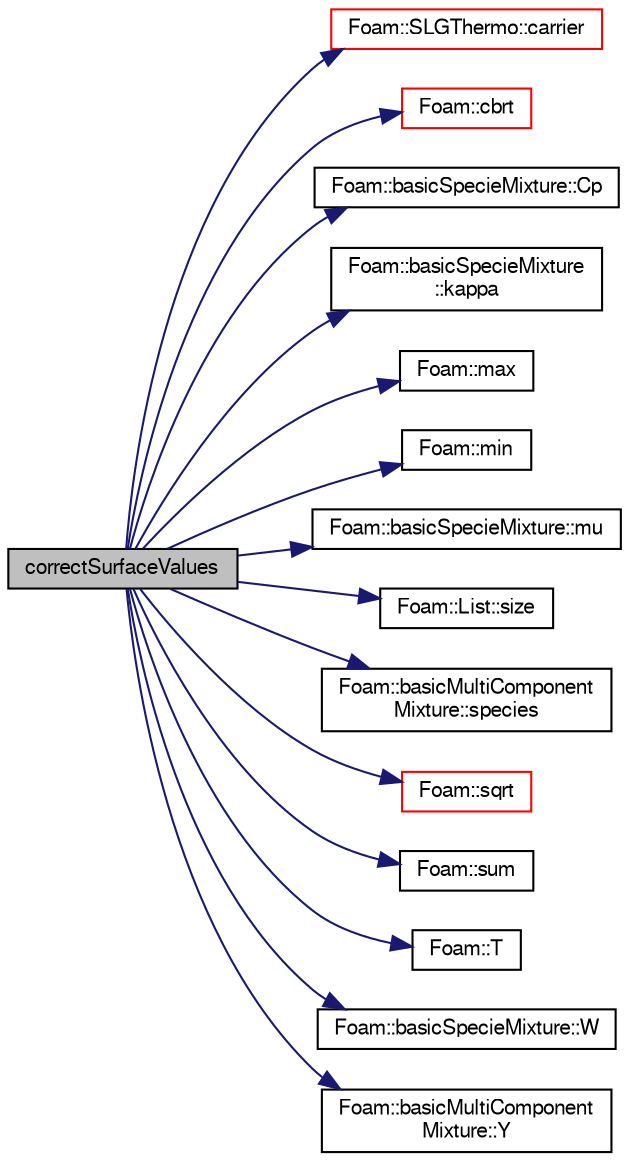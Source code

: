 digraph "correctSurfaceValues"
{
  bgcolor="transparent";
  edge [fontname="FreeSans",fontsize="10",labelfontname="FreeSans",labelfontsize="10"];
  node [fontname="FreeSans",fontsize="10",shape=record];
  rankdir="LR";
  Node1 [label="correctSurfaceValues",height=0.2,width=0.4,color="black", fillcolor="grey75", style="filled" fontcolor="black"];
  Node1 -> Node2 [color="midnightblue",fontsize="10",style="solid",fontname="FreeSans"];
  Node2 [label="Foam::SLGThermo::carrier",height=0.2,width=0.4,color="red",URL="$a02267.html#ad09148d289e10bb0f0264a4623d3822b",tooltip="Return reference to the gaseous components. "];
  Node1 -> Node3 [color="midnightblue",fontsize="10",style="solid",fontname="FreeSans"];
  Node3 [label="Foam::cbrt",height=0.2,width=0.4,color="red",URL="$a10237.html#aca0b7feea326c0e1e9e04078a319d019"];
  Node1 -> Node4 [color="midnightblue",fontsize="10",style="solid",fontname="FreeSans"];
  Node4 [label="Foam::basicSpecieMixture::Cp",height=0.2,width=0.4,color="black",URL="$a00108.html#a71054d474e1d23ba90d132a2b04aae1b",tooltip="Heat capacity at constant pressure [J/(kg K)]. "];
  Node1 -> Node5 [color="midnightblue",fontsize="10",style="solid",fontname="FreeSans"];
  Node5 [label="Foam::basicSpecieMixture\l::kappa",height=0.2,width=0.4,color="black",URL="$a00108.html#ae27544a6890cd6eb18ef8b774e6bc211",tooltip="Thermal conductivity [W/m/K]. "];
  Node1 -> Node6 [color="midnightblue",fontsize="10",style="solid",fontname="FreeSans"];
  Node6 [label="Foam::max",height=0.2,width=0.4,color="black",URL="$a10237.html#ac993e906cf2774ae77e666bc24e81733"];
  Node1 -> Node7 [color="midnightblue",fontsize="10",style="solid",fontname="FreeSans"];
  Node7 [label="Foam::min",height=0.2,width=0.4,color="black",URL="$a10237.html#a253e112ad2d56d96230ff39ea7f442dc"];
  Node1 -> Node8 [color="midnightblue",fontsize="10",style="solid",fontname="FreeSans"];
  Node8 [label="Foam::basicSpecieMixture::mu",height=0.2,width=0.4,color="black",URL="$a00108.html#ae1aad1f3db3566e5288c5027b28181d9",tooltip="Dynamic viscosity [kg/m/s]. "];
  Node1 -> Node9 [color="midnightblue",fontsize="10",style="solid",fontname="FreeSans"];
  Node9 [label="Foam::List::size",height=0.2,width=0.4,color="black",URL="$a01325.html#a8a5f6fa29bd4b500caf186f60245b384",tooltip="Override size to be inconsistent with allocated storage. "];
  Node1 -> Node10 [color="midnightblue",fontsize="10",style="solid",fontname="FreeSans"];
  Node10 [label="Foam::basicMultiComponent\lMixture::species",height=0.2,width=0.4,color="black",URL="$a00102.html#ac3684786b3929e4b59bca4087f9f4609",tooltip="Return the table of species. "];
  Node1 -> Node11 [color="midnightblue",fontsize="10",style="solid",fontname="FreeSans"];
  Node11 [label="Foam::sqrt",height=0.2,width=0.4,color="red",URL="$a10237.html#a8616bd62eebf2342a80222fecb1bda71"];
  Node1 -> Node12 [color="midnightblue",fontsize="10",style="solid",fontname="FreeSans"];
  Node12 [label="Foam::sum",height=0.2,width=0.4,color="black",URL="$a10237.html#a3d8733143aad0e03b300186ab4bef137"];
  Node1 -> Node13 [color="midnightblue",fontsize="10",style="solid",fontname="FreeSans"];
  Node13 [label="Foam::T",height=0.2,width=0.4,color="black",URL="$a10237.html#ae57fda0abb14bb0944947c463c6e09d4"];
  Node1 -> Node14 [color="midnightblue",fontsize="10",style="solid",fontname="FreeSans"];
  Node14 [label="Foam::basicSpecieMixture::W",height=0.2,width=0.4,color="black",URL="$a00108.html#a73493aa77723a734f0a140bc7500bfbc",tooltip="Molecular weight of the given specie [kg/kmol]. "];
  Node1 -> Node15 [color="midnightblue",fontsize="10",style="solid",fontname="FreeSans"];
  Node15 [label="Foam::basicMultiComponent\lMixture::Y",height=0.2,width=0.4,color="black",URL="$a00102.html#a98fc615b86ae04a5a00a36c8fb619a16",tooltip="Return the mass-fraction fields. "];
}
